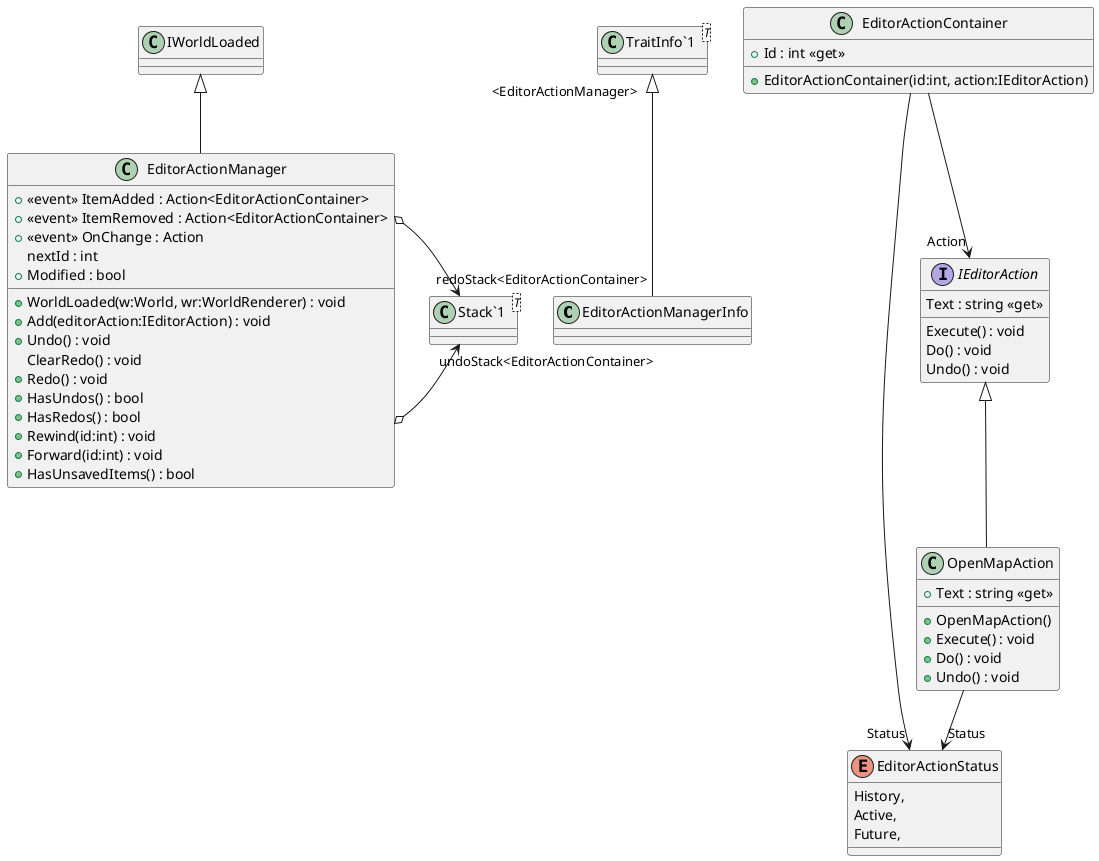 @startuml
class EditorActionManagerInfo {
}
class EditorActionManager {
    +  <<event>> ItemAdded : Action<EditorActionContainer> 
    +  <<event>> ItemRemoved : Action<EditorActionContainer> 
    +  <<event>> OnChange : Action 
    nextId : int
    + Modified : bool
    + WorldLoaded(w:World, wr:WorldRenderer) : void
    + Add(editorAction:IEditorAction) : void
    + Undo() : void
    ClearRedo() : void
    + Redo() : void
    + HasUndos() : bool
    + HasRedos() : bool
    + Rewind(id:int) : void
    + Forward(id:int) : void
    + HasUnsavedItems() : bool
}
enum EditorActionStatus {
    History,
    Active,
    Future,
}
interface IEditorAction {
    Execute() : void
    Do() : void
    Undo() : void
    Text : string <<get>>
}
class OpenMapAction {
    + OpenMapAction()
    + Execute() : void
    + Do() : void
    + Undo() : void
    + Text : string <<get>>
}
class EditorActionContainer {
    + Id : int <<get>>
    + EditorActionContainer(id:int, action:IEditorAction)
}
class "TraitInfo`1"<T> {
}
class "Stack`1"<T> {
}
"TraitInfo`1" "<EditorActionManager>" <|-- EditorActionManagerInfo
IWorldLoaded <|-- EditorActionManager
EditorActionManager o-> "undoStack<EditorActionContainer>" "Stack`1"
EditorActionManager o-> "redoStack<EditorActionContainer>" "Stack`1"
IEditorAction <|-- OpenMapAction
OpenMapAction --> "Status" EditorActionStatus
EditorActionContainer --> "Action" IEditorAction
EditorActionContainer --> "Status" EditorActionStatus
@enduml
